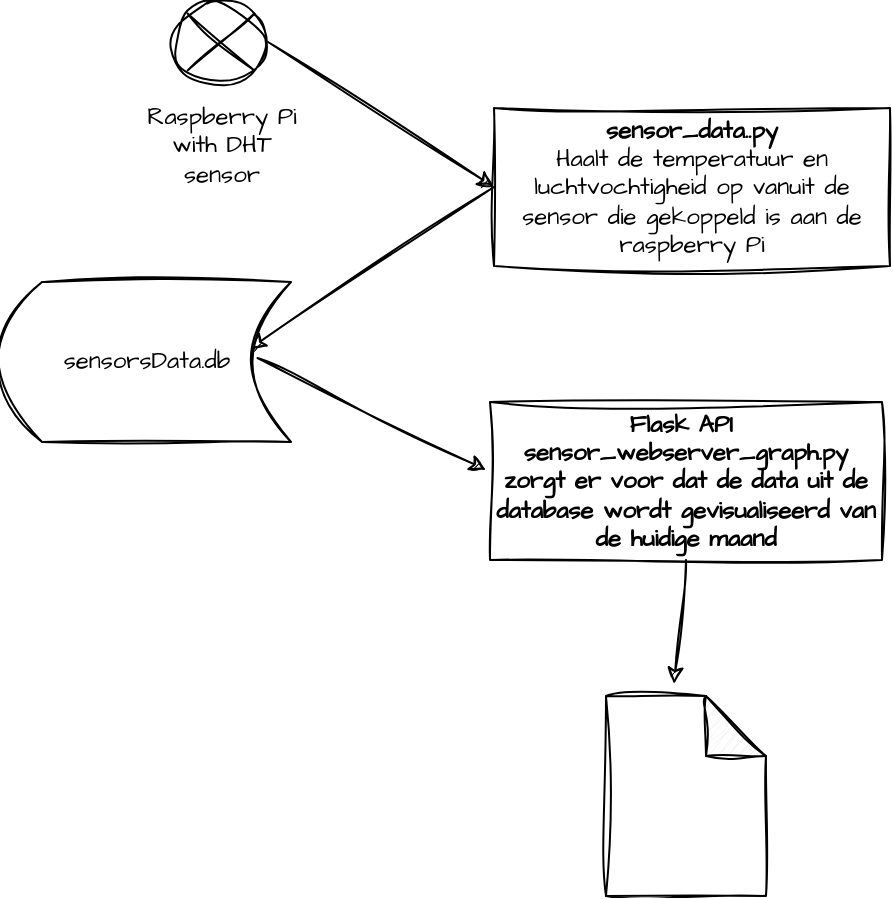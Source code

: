 <mxfile>
    <diagram id="djTwBXkwdc9C2080poBp" name="Page-1">
        <mxGraphModel dx="801" dy="697" grid="0" gridSize="10" guides="1" tooltips="1" connect="1" arrows="0" fold="1" page="1" pageScale="1" pageWidth="827" pageHeight="1169" math="0" shadow="0">
            <root>
                <mxCell id="0"/>
                <mxCell id="1" parent="0"/>
                <mxCell id="21" value="&lt;b&gt;sensor_data..py&lt;/b&gt;&lt;br&gt;Haalt de temperatuur en luchtvochtigheid op vanuit de sensor die gekoppeld is aan de raspberry Pi" style="rounded=0;whiteSpace=wrap;html=1;sketch=1;hachureGap=4;jiggle=2;curveFitting=1;fontFamily=Architects Daughter;fontSource=https%3A%2F%2Ffonts.googleapis.com%2Fcss%3Ffamily%3DArchitects%2BDaughter;fontSize=12;" vertex="1" parent="1">
                    <mxGeometry x="296" y="78" width="198" height="79" as="geometry"/>
                </mxCell>
                <mxCell id="22" value="" style="endArrow=classic;html=1;sketch=1;hachureGap=4;jiggle=2;curveFitting=1;fontFamily=Architects Daughter;fontSource=https%3A%2F%2Ffonts.googleapis.com%2Fcss%3Ffamily%3DArchitects%2BDaughter;fontSize=12;exitX=0;exitY=0.5;exitDx=0;exitDy=0;entryX=0.856;entryY=0.417;entryDx=0;entryDy=0;entryPerimeter=0;" edge="1" parent="1" source="21" target="23">
                    <mxGeometry width="50" height="50" relative="1" as="geometry">
                        <mxPoint x="366" y="263" as="sourcePoint"/>
                        <mxPoint x="285" y="233" as="targetPoint"/>
                    </mxGeometry>
                </mxCell>
                <mxCell id="23" value="sensorsData.db&lt;br&gt;" style="shape=dataStorage;whiteSpace=wrap;html=1;fixedSize=1;sketch=1;hachureGap=4;jiggle=2;curveFitting=1;fontFamily=Architects Daughter;fontSource=https%3A%2F%2Ffonts.googleapis.com%2Fcss%3Ffamily%3DArchitects%2BDaughter;fontSize=12;" vertex="1" parent="1">
                    <mxGeometry x="50" y="165" width="144.5" height="80" as="geometry"/>
                </mxCell>
                <mxCell id="25" value="" style="shape=sumEllipse;perimeter=ellipsePerimeter;whiteSpace=wrap;html=1;backgroundOutline=1;sketch=1;hachureGap=4;jiggle=2;curveFitting=1;fontFamily=Architects Daughter;fontSource=https%3A%2F%2Ffonts.googleapis.com%2Fcss%3Ffamily%3DArchitects%2BDaughter;fontSize=12;" vertex="1" parent="1">
                    <mxGeometry x="136" y="25" width="47" height="40" as="geometry"/>
                </mxCell>
                <mxCell id="26" value="Raspberry Pi with DHT sensor" style="text;html=1;strokeColor=none;fillColor=none;align=center;verticalAlign=middle;whiteSpace=wrap;rounded=0;sketch=1;hachureGap=4;jiggle=2;curveFitting=1;fontFamily=Architects Daughter;fontSource=https%3A%2F%2Ffonts.googleapis.com%2Fcss%3Ffamily%3DArchitects%2BDaughter;fontSize=12;" vertex="1" parent="1">
                    <mxGeometry x="119.5" y="82" width="80" height="30" as="geometry"/>
                </mxCell>
                <mxCell id="27" value="" style="endArrow=classic;html=1;sketch=1;hachureGap=4;jiggle=2;curveFitting=1;fontFamily=Architects Daughter;fontSource=https%3A%2F%2Ffonts.googleapis.com%2Fcss%3Ffamily%3DArchitects%2BDaughter;fontSize=12;exitX=1;exitY=0.5;exitDx=0;exitDy=0;entryX=0;entryY=0.5;entryDx=0;entryDy=0;" edge="1" parent="1" source="25" target="21">
                    <mxGeometry width="50" height="50" relative="1" as="geometry">
                        <mxPoint x="331" y="251" as="sourcePoint"/>
                        <mxPoint x="291" y="106" as="targetPoint"/>
                    </mxGeometry>
                </mxCell>
                <mxCell id="28" value="" style="endArrow=classic;html=1;sketch=1;hachureGap=4;jiggle=2;curveFitting=1;fontFamily=Architects Daughter;fontSource=https%3A%2F%2Ffonts.googleapis.com%2Fcss%3Ffamily%3DArchitects%2BDaughter;fontSize=12;exitX=0.884;exitY=0.475;exitDx=0;exitDy=0;exitPerimeter=0;" edge="1" parent="1" source="23">
                    <mxGeometry width="50" height="50" relative="1" as="geometry">
                        <mxPoint x="331" y="251" as="sourcePoint"/>
                        <mxPoint x="292" y="259" as="targetPoint"/>
                    </mxGeometry>
                </mxCell>
                <mxCell id="29" value="&lt;b&gt;Flask API&amp;nbsp;&lt;br&gt;sensor_webserver_graph.py zorgt er voor dat de data uit de database wordt gevisualiseerd van de huidige maand&lt;br&gt;&lt;/b&gt;" style="rounded=0;whiteSpace=wrap;html=1;sketch=1;hachureGap=4;jiggle=2;curveFitting=1;fontFamily=Architects Daughter;fontSource=https%3A%2F%2Ffonts.googleapis.com%2Fcss%3Ffamily%3DArchitects%2BDaughter;fontSize=12;" vertex="1" parent="1">
                    <mxGeometry x="294" y="225" width="196" height="79" as="geometry"/>
                </mxCell>
                <mxCell id="30" value="" style="shape=note;whiteSpace=wrap;html=1;backgroundOutline=1;darkOpacity=0.05;sketch=1;hachureGap=4;jiggle=2;curveFitting=1;fontFamily=Architects Daughter;fontSource=https%3A%2F%2Ffonts.googleapis.com%2Fcss%3Ffamily%3DArchitects%2BDaughter;fontSize=12;" vertex="1" parent="1">
                    <mxGeometry x="352" y="372" width="80" height="100" as="geometry"/>
                </mxCell>
                <mxCell id="31" value="" style="endArrow=classic;html=1;sketch=1;hachureGap=4;jiggle=2;curveFitting=1;fontFamily=Architects Daughter;fontSource=https%3A%2F%2Ffonts.googleapis.com%2Fcss%3Ffamily%3DArchitects%2BDaughter;fontSize=12;exitX=0.5;exitY=1;exitDx=0;exitDy=0;" edge="1" parent="1" source="29">
                    <mxGeometry width="50" height="50" relative="1" as="geometry">
                        <mxPoint x="331" y="244" as="sourcePoint"/>
                        <mxPoint x="386" y="366" as="targetPoint"/>
                    </mxGeometry>
                </mxCell>
            </root>
        </mxGraphModel>
    </diagram>
</mxfile>
